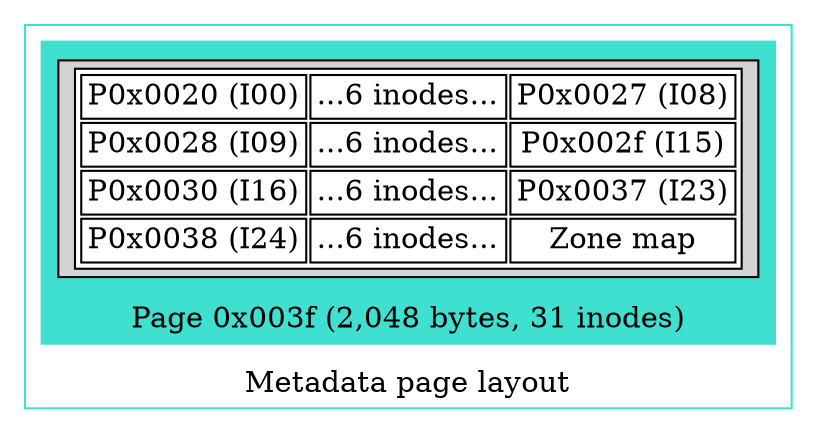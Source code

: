 digraph G {
	nodesep="0.1"
	rankdir=RL;
  subgraph clusterMetadata {
		label="Metadata page layout";
    color=turquoise;
		labelloc="b";
		subgraph clusterZoneA {
			color=turquoise;
			style=filled;
			label="bl0";
			b0 [style=filled,width=4,shape=record,label=
<<table bgcolor="white">
<tr>
<td>P0x0020 (I00)</td>
<td>...6 inodes...</td>
<td>P0x0027 (I08)</td>
</tr>

<tr>
<td>P0x0028 (I09)</td>
<td>...6 inodes...</td>
<td>P0x002f (I15)</td>
</tr>

<tr>
<td>P0x0030 (I16)</td>
<td>...6 inodes...</td>
<td>P0x0037 (I23)</td>
</tr>

<tr>
<td>P0x0038 (I24)</td>
<td>...6 inodes...</td>
<td>Zone map</td>
</tr>
</table>>
];
			label="Page 0x003f (2,048\ bytes, 31 inodes)";
		}
  }
}
